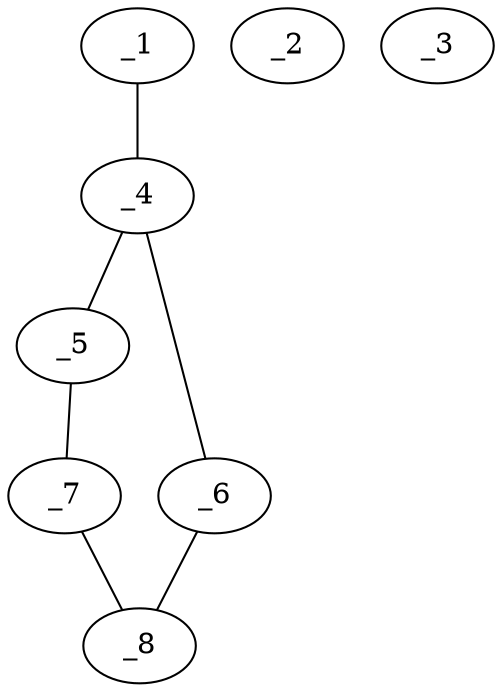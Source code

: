 graph molid353871 {
	_1	 [charge=0,
		chem=38,
		symbol="Ga ",
		x="2.866",
		y="1.0194"];
	_4	 [charge=0,
		chem=4,
		symbol="N  ",
		x="2.866",
		y="0.0194"];
	_1 -- _4	 [valence=1];
	_2	 [charge=0,
		chem=1,
		symbol="C  ",
		x="3.7321",
		y="1.5194"];
	_3	 [charge=0,
		chem=1,
		symbol="C  ",
		x=2,
		y="1.5194"];
	_5	 [charge=0,
		chem=1,
		symbol="C  ",
		x="2.057",
		y="-0.5684"];
	_4 -- _5	 [valence=1];
	_6	 [charge=0,
		chem=4,
		symbol="N  ",
		x="3.675",
		y="-0.5684"];
	_4 -- _6	 [valence=1];
	_7	 [charge=0,
		chem=1,
		symbol="C  ",
		x="2.366",
		y="-1.5194"];
	_5 -- _7	 [valence=2];
	_8	 [charge=0,
		chem=1,
		symbol="C  ",
		x="3.366",
		y="-1.5194"];
	_6 -- _8	 [valence=2];
	_7 -- _8	 [valence=1];
}
